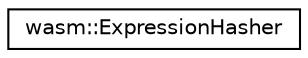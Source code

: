 digraph "Graphical Class Hierarchy"
{
  edge [fontname="Helvetica",fontsize="10",labelfontname="Helvetica",labelfontsize="10"];
  node [fontname="Helvetica",fontsize="10",shape=record];
  rankdir="LR";
  Node0 [label="wasm::ExpressionHasher",height=0.2,width=0.4,color="black", fillcolor="white", style="filled",URL="$structwasm_1_1_expression_hasher.html"];
}
